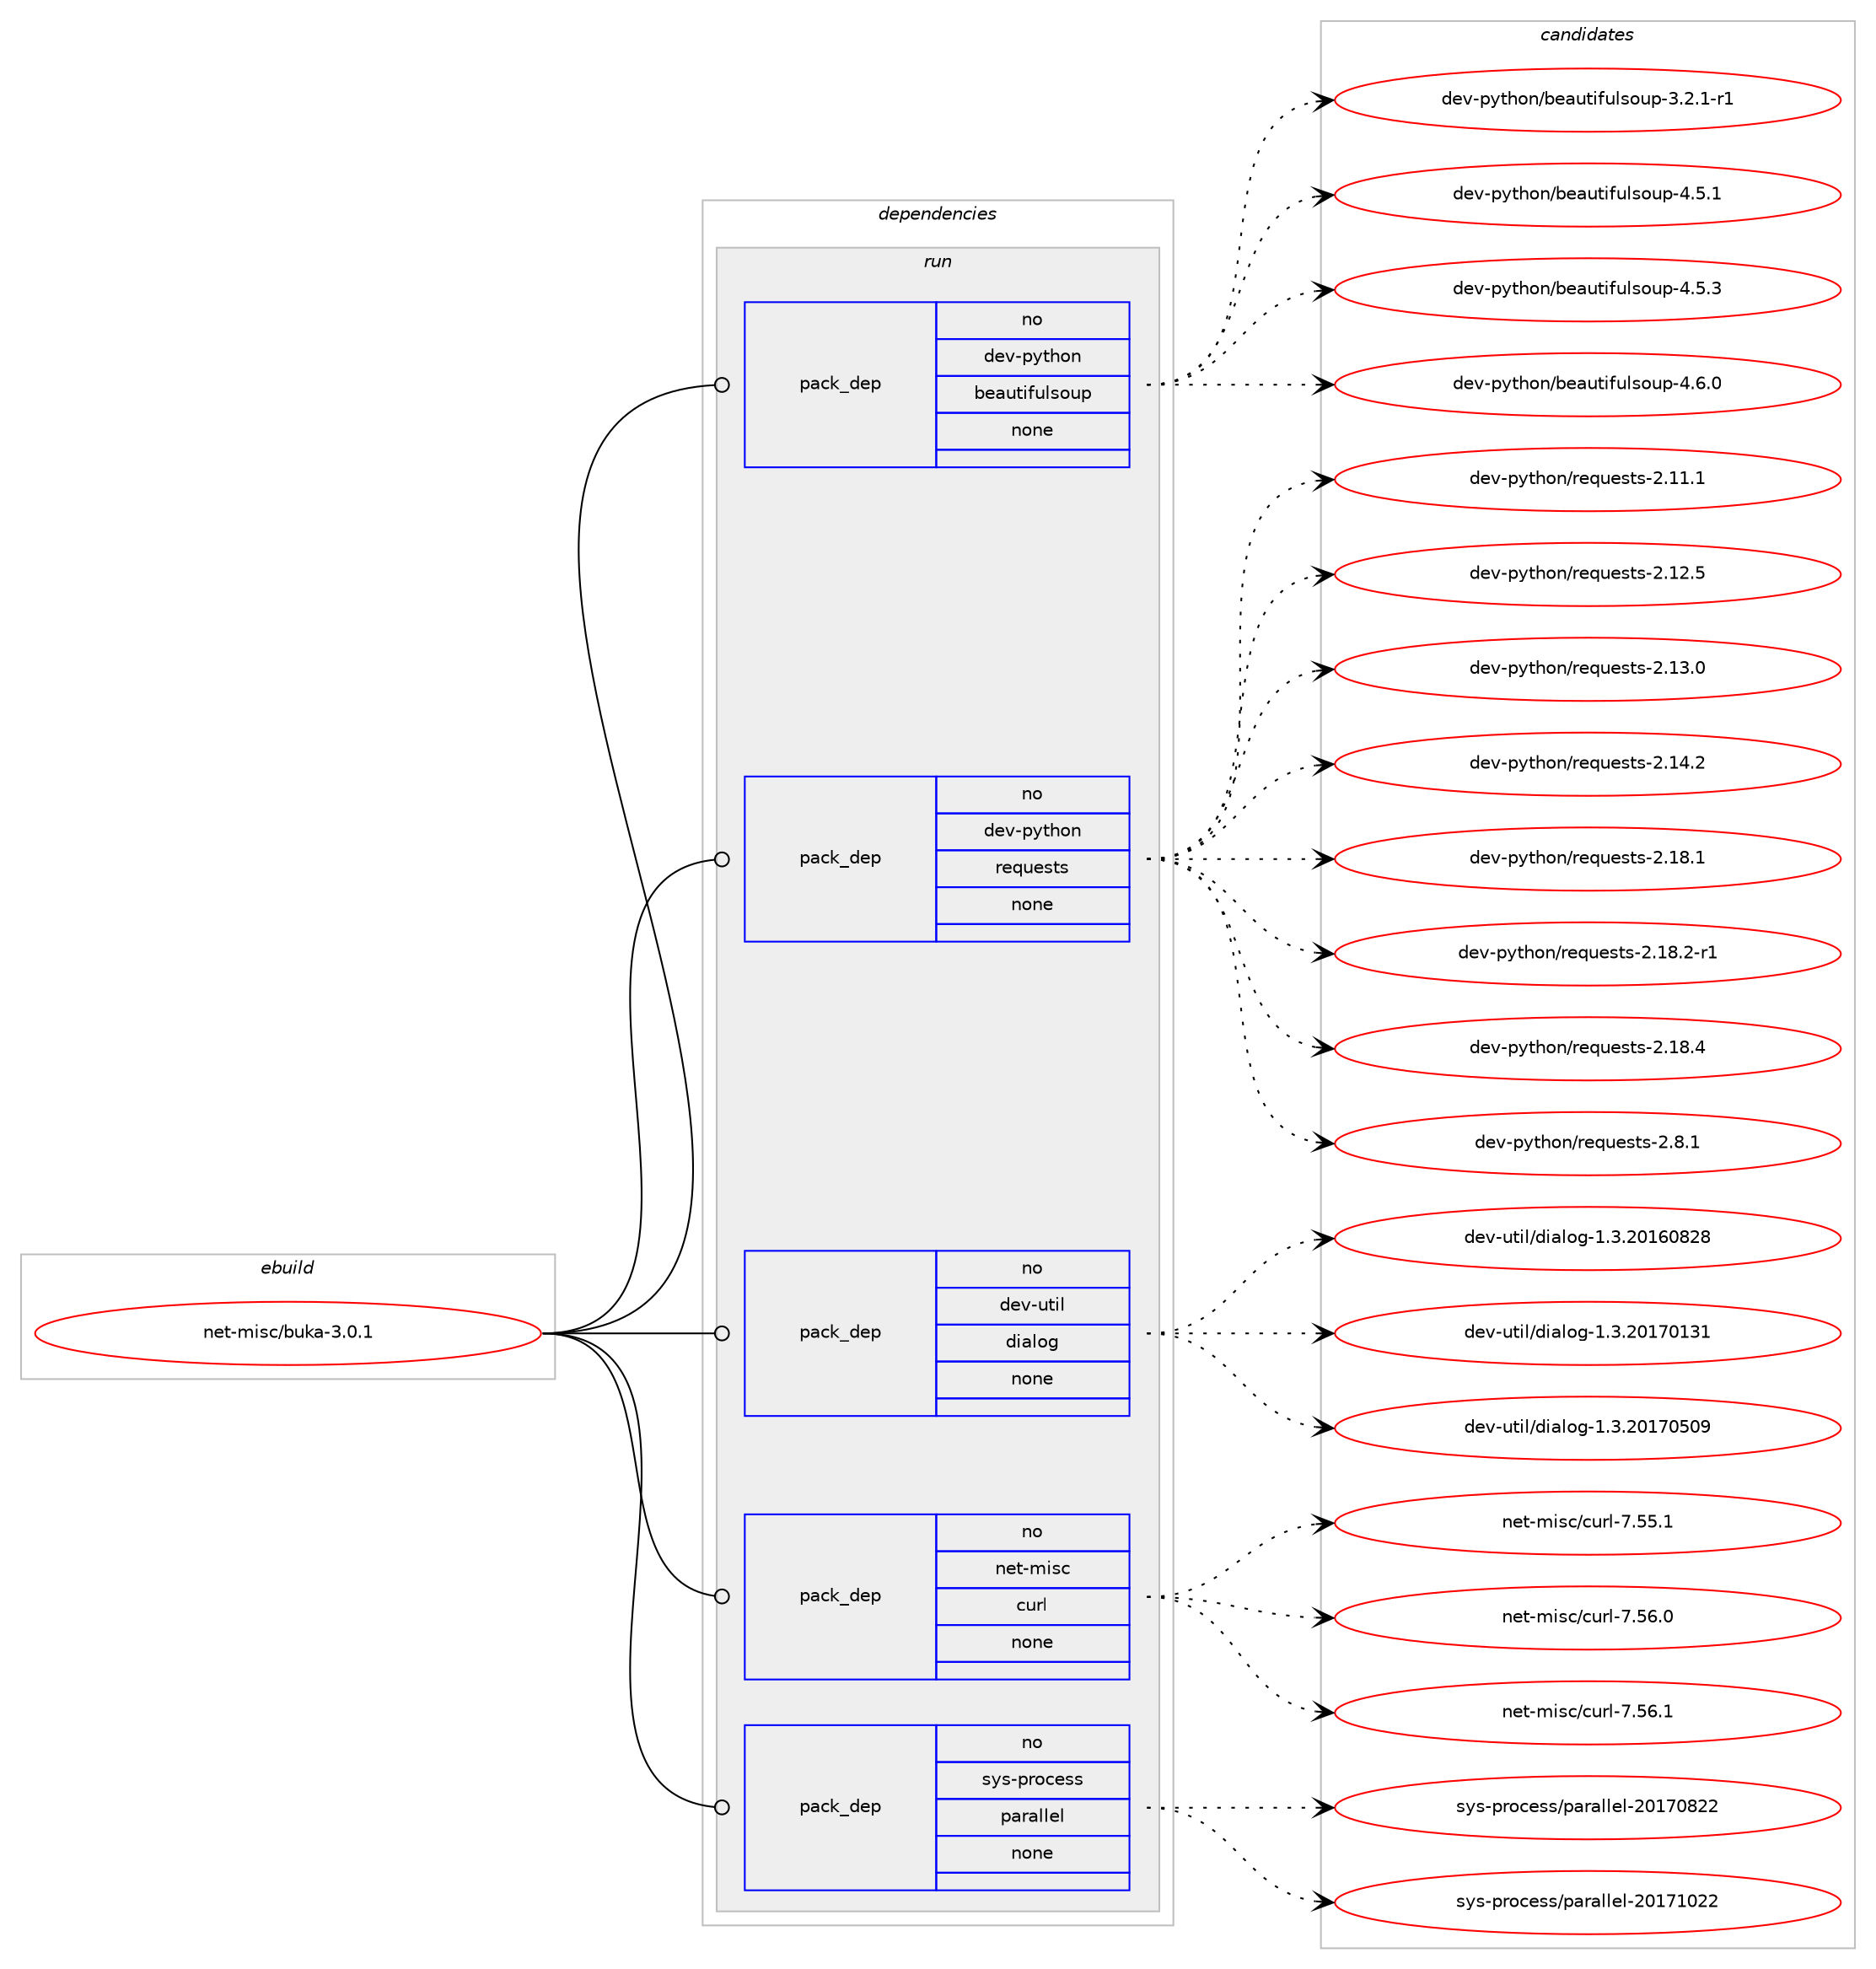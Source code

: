 digraph prolog {

# *************
# Graph options
# *************

newrank=true;
concentrate=true;
compound=true;
graph [rankdir=LR,fontname=Helvetica,fontsize=10,ranksep=1.5];#, ranksep=2.5, nodesep=0.2];
edge  [arrowhead=vee];
node  [fontname=Helvetica,fontsize=10];

# **********
# The ebuild
# **********

subgraph cluster_leftcol {
color=gray;
rank=same;
label=<<i>ebuild</i>>;
id [label="net-misc/buka-3.0.1", color=red, width=4, href="../net-misc/buka-3.0.1.svg"];
}

# ****************
# The dependencies
# ****************

subgraph cluster_midcol {
color=gray;
label=<<i>dependencies</i>>;
subgraph cluster_compile {
fillcolor="#eeeeee";
style=filled;
label=<<i>compile</i>>;
}
subgraph cluster_compileandrun {
fillcolor="#eeeeee";
style=filled;
label=<<i>compile and run</i>>;
}
subgraph cluster_run {
fillcolor="#eeeeee";
style=filled;
label=<<i>run</i>>;
subgraph pack311608 {
dependency423795 [label=<<TABLE BORDER="0" CELLBORDER="1" CELLSPACING="0" CELLPADDING="4" WIDTH="220"><TR><TD ROWSPAN="6" CELLPADDING="30">pack_dep</TD></TR><TR><TD WIDTH="110">no</TD></TR><TR><TD>dev-python</TD></TR><TR><TD>beautifulsoup</TD></TR><TR><TD>none</TD></TR><TR><TD></TD></TR></TABLE>>, shape=none, color=blue];
}
id:e -> dependency423795:w [weight=20,style="solid",arrowhead="odot"];
subgraph pack311609 {
dependency423796 [label=<<TABLE BORDER="0" CELLBORDER="1" CELLSPACING="0" CELLPADDING="4" WIDTH="220"><TR><TD ROWSPAN="6" CELLPADDING="30">pack_dep</TD></TR><TR><TD WIDTH="110">no</TD></TR><TR><TD>dev-python</TD></TR><TR><TD>requests</TD></TR><TR><TD>none</TD></TR><TR><TD></TD></TR></TABLE>>, shape=none, color=blue];
}
id:e -> dependency423796:w [weight=20,style="solid",arrowhead="odot"];
subgraph pack311610 {
dependency423797 [label=<<TABLE BORDER="0" CELLBORDER="1" CELLSPACING="0" CELLPADDING="4" WIDTH="220"><TR><TD ROWSPAN="6" CELLPADDING="30">pack_dep</TD></TR><TR><TD WIDTH="110">no</TD></TR><TR><TD>dev-util</TD></TR><TR><TD>dialog</TD></TR><TR><TD>none</TD></TR><TR><TD></TD></TR></TABLE>>, shape=none, color=blue];
}
id:e -> dependency423797:w [weight=20,style="solid",arrowhead="odot"];
subgraph pack311611 {
dependency423798 [label=<<TABLE BORDER="0" CELLBORDER="1" CELLSPACING="0" CELLPADDING="4" WIDTH="220"><TR><TD ROWSPAN="6" CELLPADDING="30">pack_dep</TD></TR><TR><TD WIDTH="110">no</TD></TR><TR><TD>net-misc</TD></TR><TR><TD>curl</TD></TR><TR><TD>none</TD></TR><TR><TD></TD></TR></TABLE>>, shape=none, color=blue];
}
id:e -> dependency423798:w [weight=20,style="solid",arrowhead="odot"];
subgraph pack311612 {
dependency423799 [label=<<TABLE BORDER="0" CELLBORDER="1" CELLSPACING="0" CELLPADDING="4" WIDTH="220"><TR><TD ROWSPAN="6" CELLPADDING="30">pack_dep</TD></TR><TR><TD WIDTH="110">no</TD></TR><TR><TD>sys-process</TD></TR><TR><TD>parallel</TD></TR><TR><TD>none</TD></TR><TR><TD></TD></TR></TABLE>>, shape=none, color=blue];
}
id:e -> dependency423799:w [weight=20,style="solid",arrowhead="odot"];
}
}

# **************
# The candidates
# **************

subgraph cluster_choices {
rank=same;
color=gray;
label=<<i>candidates</i>>;

subgraph choice311608 {
color=black;
nodesep=1;
choice100101118451121211161041111104798101971171161051021171081151111171124551465046494511449 [label="dev-python/beautifulsoup-3.2.1-r1", color=red, width=4,href="../dev-python/beautifulsoup-3.2.1-r1.svg"];
choice10010111845112121116104111110479810197117116105102117108115111117112455246534649 [label="dev-python/beautifulsoup-4.5.1", color=red, width=4,href="../dev-python/beautifulsoup-4.5.1.svg"];
choice10010111845112121116104111110479810197117116105102117108115111117112455246534651 [label="dev-python/beautifulsoup-4.5.3", color=red, width=4,href="../dev-python/beautifulsoup-4.5.3.svg"];
choice10010111845112121116104111110479810197117116105102117108115111117112455246544648 [label="dev-python/beautifulsoup-4.6.0", color=red, width=4,href="../dev-python/beautifulsoup-4.6.0.svg"];
dependency423795:e -> choice100101118451121211161041111104798101971171161051021171081151111171124551465046494511449:w [style=dotted,weight="100"];
dependency423795:e -> choice10010111845112121116104111110479810197117116105102117108115111117112455246534649:w [style=dotted,weight="100"];
dependency423795:e -> choice10010111845112121116104111110479810197117116105102117108115111117112455246534651:w [style=dotted,weight="100"];
dependency423795:e -> choice10010111845112121116104111110479810197117116105102117108115111117112455246544648:w [style=dotted,weight="100"];
}
subgraph choice311609 {
color=black;
nodesep=1;
choice100101118451121211161041111104711410111311710111511611545504649494649 [label="dev-python/requests-2.11.1", color=red, width=4,href="../dev-python/requests-2.11.1.svg"];
choice100101118451121211161041111104711410111311710111511611545504649504653 [label="dev-python/requests-2.12.5", color=red, width=4,href="../dev-python/requests-2.12.5.svg"];
choice100101118451121211161041111104711410111311710111511611545504649514648 [label="dev-python/requests-2.13.0", color=red, width=4,href="../dev-python/requests-2.13.0.svg"];
choice100101118451121211161041111104711410111311710111511611545504649524650 [label="dev-python/requests-2.14.2", color=red, width=4,href="../dev-python/requests-2.14.2.svg"];
choice100101118451121211161041111104711410111311710111511611545504649564649 [label="dev-python/requests-2.18.1", color=red, width=4,href="../dev-python/requests-2.18.1.svg"];
choice1001011184511212111610411111047114101113117101115116115455046495646504511449 [label="dev-python/requests-2.18.2-r1", color=red, width=4,href="../dev-python/requests-2.18.2-r1.svg"];
choice100101118451121211161041111104711410111311710111511611545504649564652 [label="dev-python/requests-2.18.4", color=red, width=4,href="../dev-python/requests-2.18.4.svg"];
choice1001011184511212111610411111047114101113117101115116115455046564649 [label="dev-python/requests-2.8.1", color=red, width=4,href="../dev-python/requests-2.8.1.svg"];
dependency423796:e -> choice100101118451121211161041111104711410111311710111511611545504649494649:w [style=dotted,weight="100"];
dependency423796:e -> choice100101118451121211161041111104711410111311710111511611545504649504653:w [style=dotted,weight="100"];
dependency423796:e -> choice100101118451121211161041111104711410111311710111511611545504649514648:w [style=dotted,weight="100"];
dependency423796:e -> choice100101118451121211161041111104711410111311710111511611545504649524650:w [style=dotted,weight="100"];
dependency423796:e -> choice100101118451121211161041111104711410111311710111511611545504649564649:w [style=dotted,weight="100"];
dependency423796:e -> choice1001011184511212111610411111047114101113117101115116115455046495646504511449:w [style=dotted,weight="100"];
dependency423796:e -> choice100101118451121211161041111104711410111311710111511611545504649564652:w [style=dotted,weight="100"];
dependency423796:e -> choice1001011184511212111610411111047114101113117101115116115455046564649:w [style=dotted,weight="100"];
}
subgraph choice311610 {
color=black;
nodesep=1;
choice10010111845117116105108471001059710811110345494651465048495448565056 [label="dev-util/dialog-1.3.20160828", color=red, width=4,href="../dev-util/dialog-1.3.20160828.svg"];
choice10010111845117116105108471001059710811110345494651465048495548495149 [label="dev-util/dialog-1.3.20170131", color=red, width=4,href="../dev-util/dialog-1.3.20170131.svg"];
choice10010111845117116105108471001059710811110345494651465048495548534857 [label="dev-util/dialog-1.3.20170509", color=red, width=4,href="../dev-util/dialog-1.3.20170509.svg"];
dependency423797:e -> choice10010111845117116105108471001059710811110345494651465048495448565056:w [style=dotted,weight="100"];
dependency423797:e -> choice10010111845117116105108471001059710811110345494651465048495548495149:w [style=dotted,weight="100"];
dependency423797:e -> choice10010111845117116105108471001059710811110345494651465048495548534857:w [style=dotted,weight="100"];
}
subgraph choice311611 {
color=black;
nodesep=1;
choice1101011164510910511599479911711410845554653534649 [label="net-misc/curl-7.55.1", color=red, width=4,href="../net-misc/curl-7.55.1.svg"];
choice1101011164510910511599479911711410845554653544648 [label="net-misc/curl-7.56.0", color=red, width=4,href="../net-misc/curl-7.56.0.svg"];
choice1101011164510910511599479911711410845554653544649 [label="net-misc/curl-7.56.1", color=red, width=4,href="../net-misc/curl-7.56.1.svg"];
dependency423798:e -> choice1101011164510910511599479911711410845554653534649:w [style=dotted,weight="100"];
dependency423798:e -> choice1101011164510910511599479911711410845554653544648:w [style=dotted,weight="100"];
dependency423798:e -> choice1101011164510910511599479911711410845554653544649:w [style=dotted,weight="100"];
}
subgraph choice311612 {
color=black;
nodesep=1;
choice1151211154511211411199101115115471129711497108108101108455048495548565050 [label="sys-process/parallel-20170822", color=red, width=4,href="../sys-process/parallel-20170822.svg"];
choice1151211154511211411199101115115471129711497108108101108455048495549485050 [label="sys-process/parallel-20171022", color=red, width=4,href="../sys-process/parallel-20171022.svg"];
dependency423799:e -> choice1151211154511211411199101115115471129711497108108101108455048495548565050:w [style=dotted,weight="100"];
dependency423799:e -> choice1151211154511211411199101115115471129711497108108101108455048495549485050:w [style=dotted,weight="100"];
}
}

}
